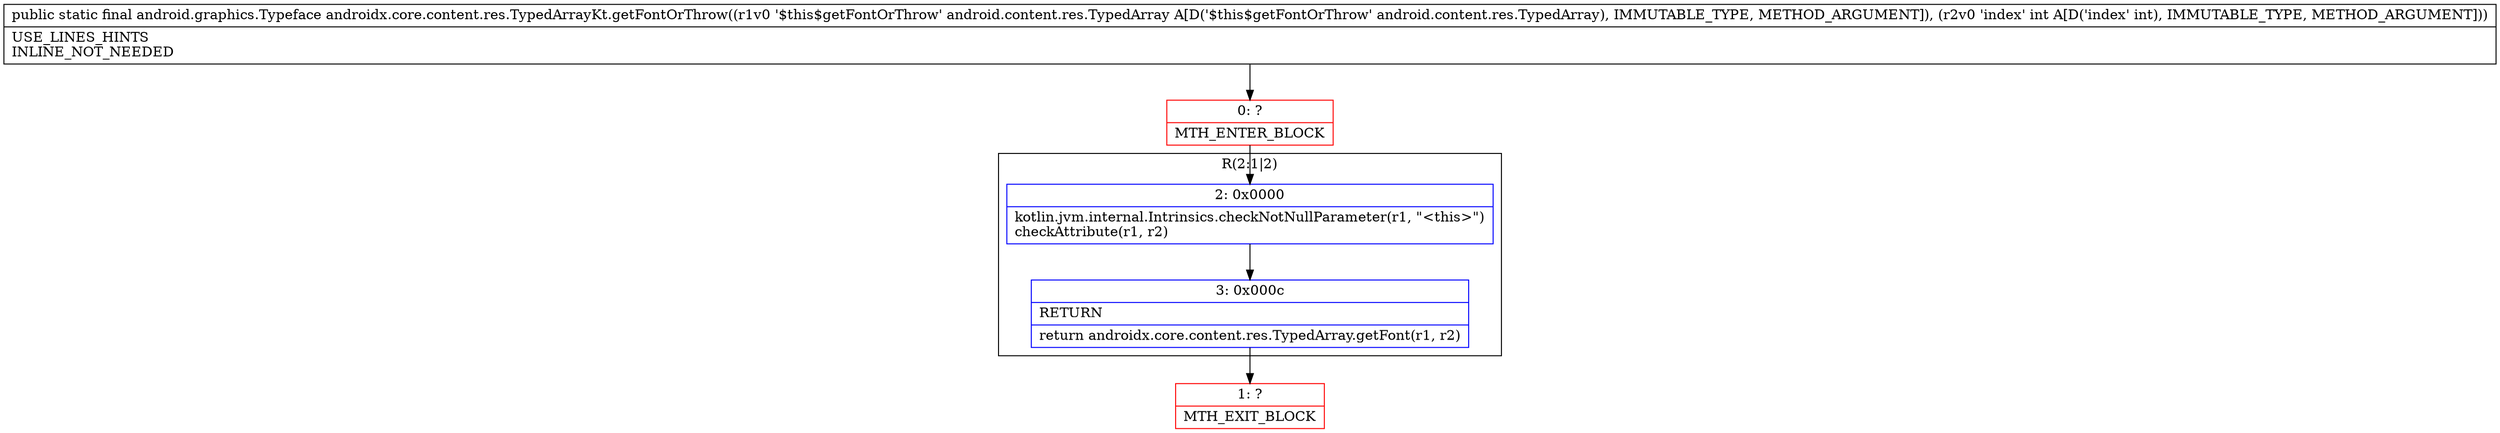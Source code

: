 digraph "CFG forandroidx.core.content.res.TypedArrayKt.getFontOrThrow(Landroid\/content\/res\/TypedArray;I)Landroid\/graphics\/Typeface;" {
subgraph cluster_Region_888352316 {
label = "R(2:1|2)";
node [shape=record,color=blue];
Node_2 [shape=record,label="{2\:\ 0x0000|kotlin.jvm.internal.Intrinsics.checkNotNullParameter(r1, \"\<this\>\")\lcheckAttribute(r1, r2)\l}"];
Node_3 [shape=record,label="{3\:\ 0x000c|RETURN\l|return androidx.core.content.res.TypedArray.getFont(r1, r2)\l}"];
}
Node_0 [shape=record,color=red,label="{0\:\ ?|MTH_ENTER_BLOCK\l}"];
Node_1 [shape=record,color=red,label="{1\:\ ?|MTH_EXIT_BLOCK\l}"];
MethodNode[shape=record,label="{public static final android.graphics.Typeface androidx.core.content.res.TypedArrayKt.getFontOrThrow((r1v0 '$this$getFontOrThrow' android.content.res.TypedArray A[D('$this$getFontOrThrow' android.content.res.TypedArray), IMMUTABLE_TYPE, METHOD_ARGUMENT]), (r2v0 'index' int A[D('index' int), IMMUTABLE_TYPE, METHOD_ARGUMENT]))  | USE_LINES_HINTS\lINLINE_NOT_NEEDED\l}"];
MethodNode -> Node_0;Node_2 -> Node_3;
Node_3 -> Node_1;
Node_0 -> Node_2;
}

